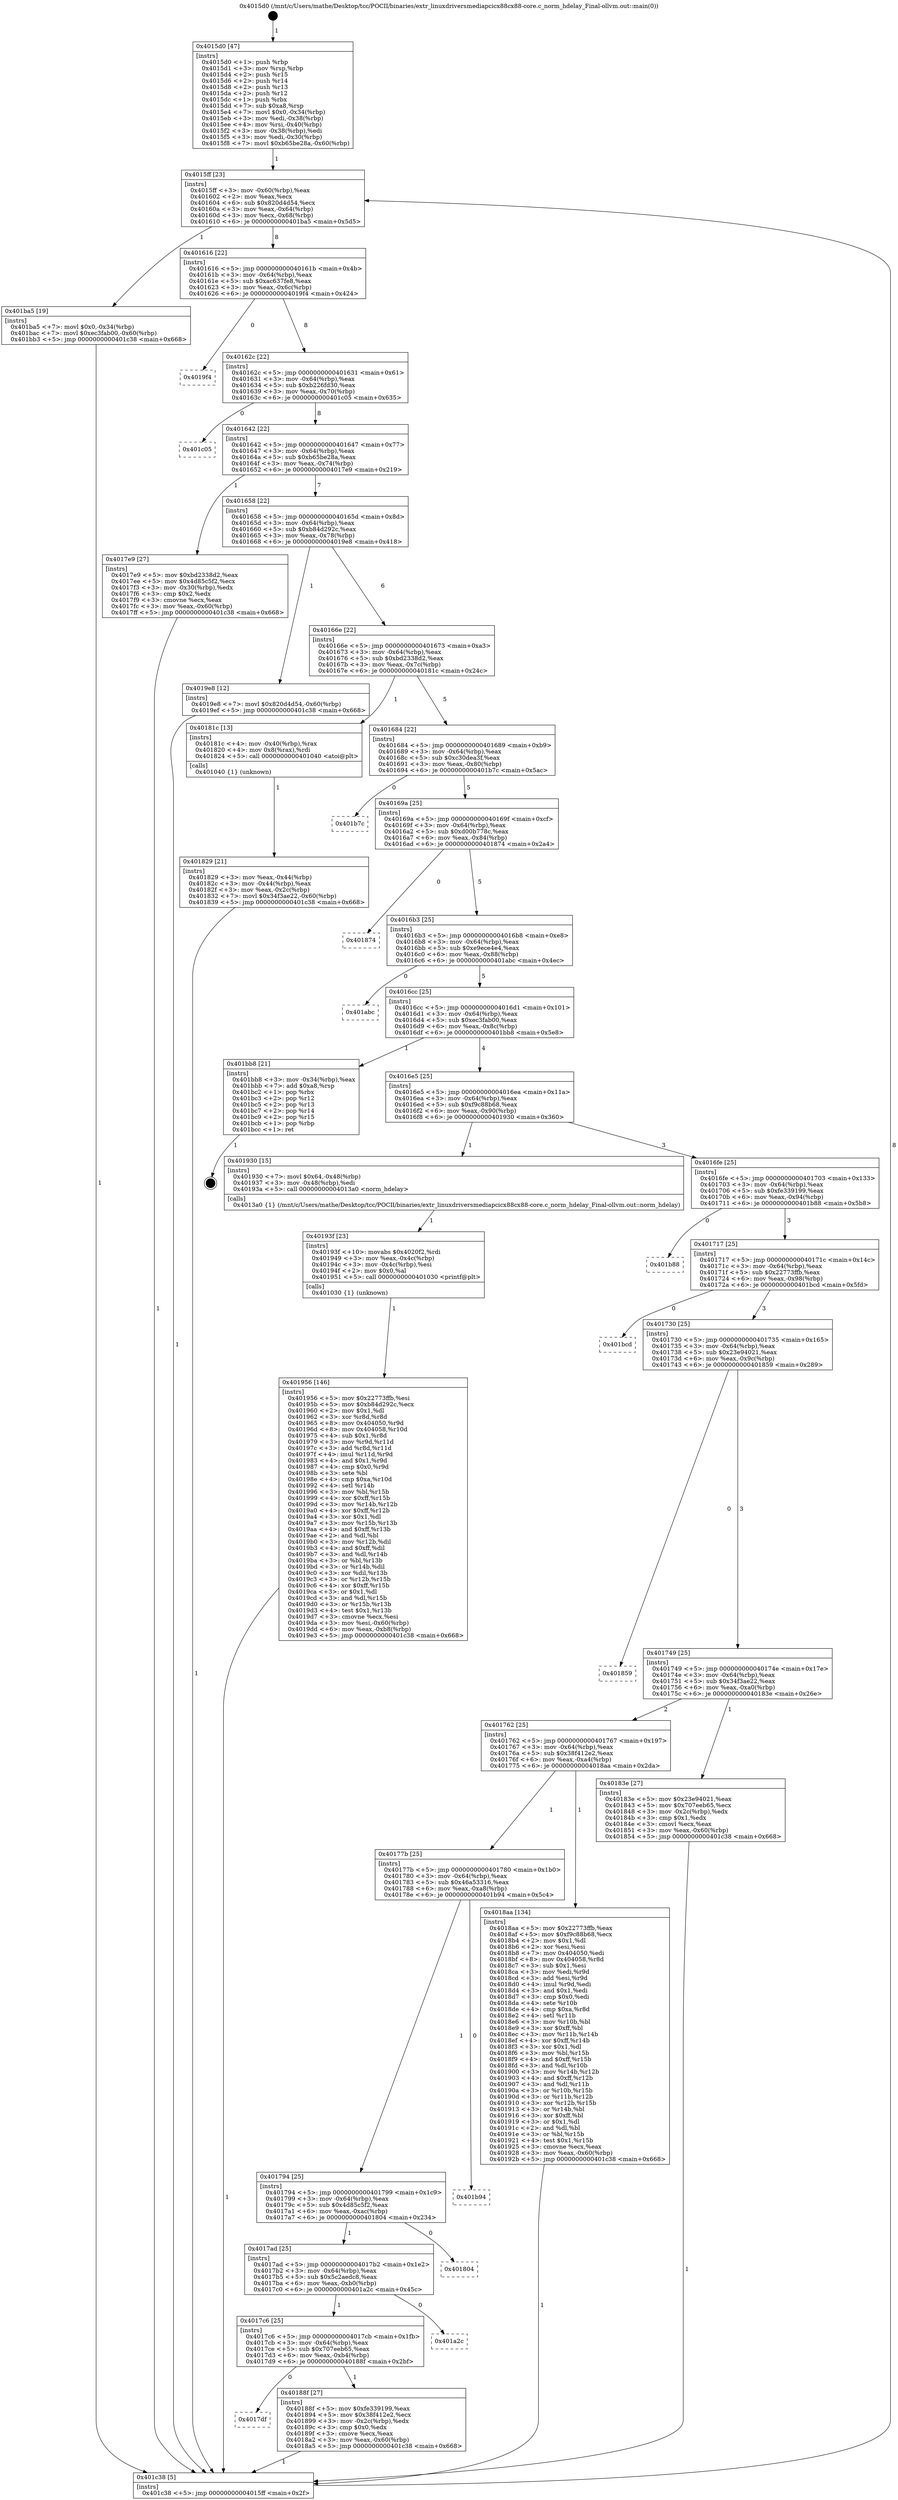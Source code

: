 digraph "0x4015d0" {
  label = "0x4015d0 (/mnt/c/Users/mathe/Desktop/tcc/POCII/binaries/extr_linuxdriversmediapcicx88cx88-core.c_norm_hdelay_Final-ollvm.out::main(0))"
  labelloc = "t"
  node[shape=record]

  Entry [label="",width=0.3,height=0.3,shape=circle,fillcolor=black,style=filled]
  "0x4015ff" [label="{
     0x4015ff [23]\l
     | [instrs]\l
     &nbsp;&nbsp;0x4015ff \<+3\>: mov -0x60(%rbp),%eax\l
     &nbsp;&nbsp;0x401602 \<+2\>: mov %eax,%ecx\l
     &nbsp;&nbsp;0x401604 \<+6\>: sub $0x820d4d54,%ecx\l
     &nbsp;&nbsp;0x40160a \<+3\>: mov %eax,-0x64(%rbp)\l
     &nbsp;&nbsp;0x40160d \<+3\>: mov %ecx,-0x68(%rbp)\l
     &nbsp;&nbsp;0x401610 \<+6\>: je 0000000000401ba5 \<main+0x5d5\>\l
  }"]
  "0x401ba5" [label="{
     0x401ba5 [19]\l
     | [instrs]\l
     &nbsp;&nbsp;0x401ba5 \<+7\>: movl $0x0,-0x34(%rbp)\l
     &nbsp;&nbsp;0x401bac \<+7\>: movl $0xec3fab00,-0x60(%rbp)\l
     &nbsp;&nbsp;0x401bb3 \<+5\>: jmp 0000000000401c38 \<main+0x668\>\l
  }"]
  "0x401616" [label="{
     0x401616 [22]\l
     | [instrs]\l
     &nbsp;&nbsp;0x401616 \<+5\>: jmp 000000000040161b \<main+0x4b\>\l
     &nbsp;&nbsp;0x40161b \<+3\>: mov -0x64(%rbp),%eax\l
     &nbsp;&nbsp;0x40161e \<+5\>: sub $0xac637fe8,%eax\l
     &nbsp;&nbsp;0x401623 \<+3\>: mov %eax,-0x6c(%rbp)\l
     &nbsp;&nbsp;0x401626 \<+6\>: je 00000000004019f4 \<main+0x424\>\l
  }"]
  Exit [label="",width=0.3,height=0.3,shape=circle,fillcolor=black,style=filled,peripheries=2]
  "0x4019f4" [label="{
     0x4019f4\l
  }", style=dashed]
  "0x40162c" [label="{
     0x40162c [22]\l
     | [instrs]\l
     &nbsp;&nbsp;0x40162c \<+5\>: jmp 0000000000401631 \<main+0x61\>\l
     &nbsp;&nbsp;0x401631 \<+3\>: mov -0x64(%rbp),%eax\l
     &nbsp;&nbsp;0x401634 \<+5\>: sub $0xb226fd30,%eax\l
     &nbsp;&nbsp;0x401639 \<+3\>: mov %eax,-0x70(%rbp)\l
     &nbsp;&nbsp;0x40163c \<+6\>: je 0000000000401c05 \<main+0x635\>\l
  }"]
  "0x401956" [label="{
     0x401956 [146]\l
     | [instrs]\l
     &nbsp;&nbsp;0x401956 \<+5\>: mov $0x22773ffb,%esi\l
     &nbsp;&nbsp;0x40195b \<+5\>: mov $0xb84d292c,%ecx\l
     &nbsp;&nbsp;0x401960 \<+2\>: mov $0x1,%dl\l
     &nbsp;&nbsp;0x401962 \<+3\>: xor %r8d,%r8d\l
     &nbsp;&nbsp;0x401965 \<+8\>: mov 0x404050,%r9d\l
     &nbsp;&nbsp;0x40196d \<+8\>: mov 0x404058,%r10d\l
     &nbsp;&nbsp;0x401975 \<+4\>: sub $0x1,%r8d\l
     &nbsp;&nbsp;0x401979 \<+3\>: mov %r9d,%r11d\l
     &nbsp;&nbsp;0x40197c \<+3\>: add %r8d,%r11d\l
     &nbsp;&nbsp;0x40197f \<+4\>: imul %r11d,%r9d\l
     &nbsp;&nbsp;0x401983 \<+4\>: and $0x1,%r9d\l
     &nbsp;&nbsp;0x401987 \<+4\>: cmp $0x0,%r9d\l
     &nbsp;&nbsp;0x40198b \<+3\>: sete %bl\l
     &nbsp;&nbsp;0x40198e \<+4\>: cmp $0xa,%r10d\l
     &nbsp;&nbsp;0x401992 \<+4\>: setl %r14b\l
     &nbsp;&nbsp;0x401996 \<+3\>: mov %bl,%r15b\l
     &nbsp;&nbsp;0x401999 \<+4\>: xor $0xff,%r15b\l
     &nbsp;&nbsp;0x40199d \<+3\>: mov %r14b,%r12b\l
     &nbsp;&nbsp;0x4019a0 \<+4\>: xor $0xff,%r12b\l
     &nbsp;&nbsp;0x4019a4 \<+3\>: xor $0x1,%dl\l
     &nbsp;&nbsp;0x4019a7 \<+3\>: mov %r15b,%r13b\l
     &nbsp;&nbsp;0x4019aa \<+4\>: and $0xff,%r13b\l
     &nbsp;&nbsp;0x4019ae \<+2\>: and %dl,%bl\l
     &nbsp;&nbsp;0x4019b0 \<+3\>: mov %r12b,%dil\l
     &nbsp;&nbsp;0x4019b3 \<+4\>: and $0xff,%dil\l
     &nbsp;&nbsp;0x4019b7 \<+3\>: and %dl,%r14b\l
     &nbsp;&nbsp;0x4019ba \<+3\>: or %bl,%r13b\l
     &nbsp;&nbsp;0x4019bd \<+3\>: or %r14b,%dil\l
     &nbsp;&nbsp;0x4019c0 \<+3\>: xor %dil,%r13b\l
     &nbsp;&nbsp;0x4019c3 \<+3\>: or %r12b,%r15b\l
     &nbsp;&nbsp;0x4019c6 \<+4\>: xor $0xff,%r15b\l
     &nbsp;&nbsp;0x4019ca \<+3\>: or $0x1,%dl\l
     &nbsp;&nbsp;0x4019cd \<+3\>: and %dl,%r15b\l
     &nbsp;&nbsp;0x4019d0 \<+3\>: or %r15b,%r13b\l
     &nbsp;&nbsp;0x4019d3 \<+4\>: test $0x1,%r13b\l
     &nbsp;&nbsp;0x4019d7 \<+3\>: cmovne %ecx,%esi\l
     &nbsp;&nbsp;0x4019da \<+3\>: mov %esi,-0x60(%rbp)\l
     &nbsp;&nbsp;0x4019dd \<+6\>: mov %eax,-0xb8(%rbp)\l
     &nbsp;&nbsp;0x4019e3 \<+5\>: jmp 0000000000401c38 \<main+0x668\>\l
  }"]
  "0x401c05" [label="{
     0x401c05\l
  }", style=dashed]
  "0x401642" [label="{
     0x401642 [22]\l
     | [instrs]\l
     &nbsp;&nbsp;0x401642 \<+5\>: jmp 0000000000401647 \<main+0x77\>\l
     &nbsp;&nbsp;0x401647 \<+3\>: mov -0x64(%rbp),%eax\l
     &nbsp;&nbsp;0x40164a \<+5\>: sub $0xb65be28a,%eax\l
     &nbsp;&nbsp;0x40164f \<+3\>: mov %eax,-0x74(%rbp)\l
     &nbsp;&nbsp;0x401652 \<+6\>: je 00000000004017e9 \<main+0x219\>\l
  }"]
  "0x40193f" [label="{
     0x40193f [23]\l
     | [instrs]\l
     &nbsp;&nbsp;0x40193f \<+10\>: movabs $0x4020f2,%rdi\l
     &nbsp;&nbsp;0x401949 \<+3\>: mov %eax,-0x4c(%rbp)\l
     &nbsp;&nbsp;0x40194c \<+3\>: mov -0x4c(%rbp),%esi\l
     &nbsp;&nbsp;0x40194f \<+2\>: mov $0x0,%al\l
     &nbsp;&nbsp;0x401951 \<+5\>: call 0000000000401030 \<printf@plt\>\l
     | [calls]\l
     &nbsp;&nbsp;0x401030 \{1\} (unknown)\l
  }"]
  "0x4017e9" [label="{
     0x4017e9 [27]\l
     | [instrs]\l
     &nbsp;&nbsp;0x4017e9 \<+5\>: mov $0xbd2338d2,%eax\l
     &nbsp;&nbsp;0x4017ee \<+5\>: mov $0x4d85c5f2,%ecx\l
     &nbsp;&nbsp;0x4017f3 \<+3\>: mov -0x30(%rbp),%edx\l
     &nbsp;&nbsp;0x4017f6 \<+3\>: cmp $0x2,%edx\l
     &nbsp;&nbsp;0x4017f9 \<+3\>: cmovne %ecx,%eax\l
     &nbsp;&nbsp;0x4017fc \<+3\>: mov %eax,-0x60(%rbp)\l
     &nbsp;&nbsp;0x4017ff \<+5\>: jmp 0000000000401c38 \<main+0x668\>\l
  }"]
  "0x401658" [label="{
     0x401658 [22]\l
     | [instrs]\l
     &nbsp;&nbsp;0x401658 \<+5\>: jmp 000000000040165d \<main+0x8d\>\l
     &nbsp;&nbsp;0x40165d \<+3\>: mov -0x64(%rbp),%eax\l
     &nbsp;&nbsp;0x401660 \<+5\>: sub $0xb84d292c,%eax\l
     &nbsp;&nbsp;0x401665 \<+3\>: mov %eax,-0x78(%rbp)\l
     &nbsp;&nbsp;0x401668 \<+6\>: je 00000000004019e8 \<main+0x418\>\l
  }"]
  "0x401c38" [label="{
     0x401c38 [5]\l
     | [instrs]\l
     &nbsp;&nbsp;0x401c38 \<+5\>: jmp 00000000004015ff \<main+0x2f\>\l
  }"]
  "0x4015d0" [label="{
     0x4015d0 [47]\l
     | [instrs]\l
     &nbsp;&nbsp;0x4015d0 \<+1\>: push %rbp\l
     &nbsp;&nbsp;0x4015d1 \<+3\>: mov %rsp,%rbp\l
     &nbsp;&nbsp;0x4015d4 \<+2\>: push %r15\l
     &nbsp;&nbsp;0x4015d6 \<+2\>: push %r14\l
     &nbsp;&nbsp;0x4015d8 \<+2\>: push %r13\l
     &nbsp;&nbsp;0x4015da \<+2\>: push %r12\l
     &nbsp;&nbsp;0x4015dc \<+1\>: push %rbx\l
     &nbsp;&nbsp;0x4015dd \<+7\>: sub $0xa8,%rsp\l
     &nbsp;&nbsp;0x4015e4 \<+7\>: movl $0x0,-0x34(%rbp)\l
     &nbsp;&nbsp;0x4015eb \<+3\>: mov %edi,-0x38(%rbp)\l
     &nbsp;&nbsp;0x4015ee \<+4\>: mov %rsi,-0x40(%rbp)\l
     &nbsp;&nbsp;0x4015f2 \<+3\>: mov -0x38(%rbp),%edi\l
     &nbsp;&nbsp;0x4015f5 \<+3\>: mov %edi,-0x30(%rbp)\l
     &nbsp;&nbsp;0x4015f8 \<+7\>: movl $0xb65be28a,-0x60(%rbp)\l
  }"]
  "0x4017df" [label="{
     0x4017df\l
  }", style=dashed]
  "0x4019e8" [label="{
     0x4019e8 [12]\l
     | [instrs]\l
     &nbsp;&nbsp;0x4019e8 \<+7\>: movl $0x820d4d54,-0x60(%rbp)\l
     &nbsp;&nbsp;0x4019ef \<+5\>: jmp 0000000000401c38 \<main+0x668\>\l
  }"]
  "0x40166e" [label="{
     0x40166e [22]\l
     | [instrs]\l
     &nbsp;&nbsp;0x40166e \<+5\>: jmp 0000000000401673 \<main+0xa3\>\l
     &nbsp;&nbsp;0x401673 \<+3\>: mov -0x64(%rbp),%eax\l
     &nbsp;&nbsp;0x401676 \<+5\>: sub $0xbd2338d2,%eax\l
     &nbsp;&nbsp;0x40167b \<+3\>: mov %eax,-0x7c(%rbp)\l
     &nbsp;&nbsp;0x40167e \<+6\>: je 000000000040181c \<main+0x24c\>\l
  }"]
  "0x40188f" [label="{
     0x40188f [27]\l
     | [instrs]\l
     &nbsp;&nbsp;0x40188f \<+5\>: mov $0xfe339199,%eax\l
     &nbsp;&nbsp;0x401894 \<+5\>: mov $0x38f412e2,%ecx\l
     &nbsp;&nbsp;0x401899 \<+3\>: mov -0x2c(%rbp),%edx\l
     &nbsp;&nbsp;0x40189c \<+3\>: cmp $0x0,%edx\l
     &nbsp;&nbsp;0x40189f \<+3\>: cmove %ecx,%eax\l
     &nbsp;&nbsp;0x4018a2 \<+3\>: mov %eax,-0x60(%rbp)\l
     &nbsp;&nbsp;0x4018a5 \<+5\>: jmp 0000000000401c38 \<main+0x668\>\l
  }"]
  "0x40181c" [label="{
     0x40181c [13]\l
     | [instrs]\l
     &nbsp;&nbsp;0x40181c \<+4\>: mov -0x40(%rbp),%rax\l
     &nbsp;&nbsp;0x401820 \<+4\>: mov 0x8(%rax),%rdi\l
     &nbsp;&nbsp;0x401824 \<+5\>: call 0000000000401040 \<atoi@plt\>\l
     | [calls]\l
     &nbsp;&nbsp;0x401040 \{1\} (unknown)\l
  }"]
  "0x401684" [label="{
     0x401684 [22]\l
     | [instrs]\l
     &nbsp;&nbsp;0x401684 \<+5\>: jmp 0000000000401689 \<main+0xb9\>\l
     &nbsp;&nbsp;0x401689 \<+3\>: mov -0x64(%rbp),%eax\l
     &nbsp;&nbsp;0x40168c \<+5\>: sub $0xc30dea3f,%eax\l
     &nbsp;&nbsp;0x401691 \<+3\>: mov %eax,-0x80(%rbp)\l
     &nbsp;&nbsp;0x401694 \<+6\>: je 0000000000401b7c \<main+0x5ac\>\l
  }"]
  "0x401829" [label="{
     0x401829 [21]\l
     | [instrs]\l
     &nbsp;&nbsp;0x401829 \<+3\>: mov %eax,-0x44(%rbp)\l
     &nbsp;&nbsp;0x40182c \<+3\>: mov -0x44(%rbp),%eax\l
     &nbsp;&nbsp;0x40182f \<+3\>: mov %eax,-0x2c(%rbp)\l
     &nbsp;&nbsp;0x401832 \<+7\>: movl $0x34f3ae22,-0x60(%rbp)\l
     &nbsp;&nbsp;0x401839 \<+5\>: jmp 0000000000401c38 \<main+0x668\>\l
  }"]
  "0x4017c6" [label="{
     0x4017c6 [25]\l
     | [instrs]\l
     &nbsp;&nbsp;0x4017c6 \<+5\>: jmp 00000000004017cb \<main+0x1fb\>\l
     &nbsp;&nbsp;0x4017cb \<+3\>: mov -0x64(%rbp),%eax\l
     &nbsp;&nbsp;0x4017ce \<+5\>: sub $0x707eeb65,%eax\l
     &nbsp;&nbsp;0x4017d3 \<+6\>: mov %eax,-0xb4(%rbp)\l
     &nbsp;&nbsp;0x4017d9 \<+6\>: je 000000000040188f \<main+0x2bf\>\l
  }"]
  "0x401b7c" [label="{
     0x401b7c\l
  }", style=dashed]
  "0x40169a" [label="{
     0x40169a [25]\l
     | [instrs]\l
     &nbsp;&nbsp;0x40169a \<+5\>: jmp 000000000040169f \<main+0xcf\>\l
     &nbsp;&nbsp;0x40169f \<+3\>: mov -0x64(%rbp),%eax\l
     &nbsp;&nbsp;0x4016a2 \<+5\>: sub $0xd00b778c,%eax\l
     &nbsp;&nbsp;0x4016a7 \<+6\>: mov %eax,-0x84(%rbp)\l
     &nbsp;&nbsp;0x4016ad \<+6\>: je 0000000000401874 \<main+0x2a4\>\l
  }"]
  "0x401a2c" [label="{
     0x401a2c\l
  }", style=dashed]
  "0x401874" [label="{
     0x401874\l
  }", style=dashed]
  "0x4016b3" [label="{
     0x4016b3 [25]\l
     | [instrs]\l
     &nbsp;&nbsp;0x4016b3 \<+5\>: jmp 00000000004016b8 \<main+0xe8\>\l
     &nbsp;&nbsp;0x4016b8 \<+3\>: mov -0x64(%rbp),%eax\l
     &nbsp;&nbsp;0x4016bb \<+5\>: sub $0xe9ece4e4,%eax\l
     &nbsp;&nbsp;0x4016c0 \<+6\>: mov %eax,-0x88(%rbp)\l
     &nbsp;&nbsp;0x4016c6 \<+6\>: je 0000000000401abc \<main+0x4ec\>\l
  }"]
  "0x4017ad" [label="{
     0x4017ad [25]\l
     | [instrs]\l
     &nbsp;&nbsp;0x4017ad \<+5\>: jmp 00000000004017b2 \<main+0x1e2\>\l
     &nbsp;&nbsp;0x4017b2 \<+3\>: mov -0x64(%rbp),%eax\l
     &nbsp;&nbsp;0x4017b5 \<+5\>: sub $0x5c2aedc8,%eax\l
     &nbsp;&nbsp;0x4017ba \<+6\>: mov %eax,-0xb0(%rbp)\l
     &nbsp;&nbsp;0x4017c0 \<+6\>: je 0000000000401a2c \<main+0x45c\>\l
  }"]
  "0x401abc" [label="{
     0x401abc\l
  }", style=dashed]
  "0x4016cc" [label="{
     0x4016cc [25]\l
     | [instrs]\l
     &nbsp;&nbsp;0x4016cc \<+5\>: jmp 00000000004016d1 \<main+0x101\>\l
     &nbsp;&nbsp;0x4016d1 \<+3\>: mov -0x64(%rbp),%eax\l
     &nbsp;&nbsp;0x4016d4 \<+5\>: sub $0xec3fab00,%eax\l
     &nbsp;&nbsp;0x4016d9 \<+6\>: mov %eax,-0x8c(%rbp)\l
     &nbsp;&nbsp;0x4016df \<+6\>: je 0000000000401bb8 \<main+0x5e8\>\l
  }"]
  "0x401804" [label="{
     0x401804\l
  }", style=dashed]
  "0x401bb8" [label="{
     0x401bb8 [21]\l
     | [instrs]\l
     &nbsp;&nbsp;0x401bb8 \<+3\>: mov -0x34(%rbp),%eax\l
     &nbsp;&nbsp;0x401bbb \<+7\>: add $0xa8,%rsp\l
     &nbsp;&nbsp;0x401bc2 \<+1\>: pop %rbx\l
     &nbsp;&nbsp;0x401bc3 \<+2\>: pop %r12\l
     &nbsp;&nbsp;0x401bc5 \<+2\>: pop %r13\l
     &nbsp;&nbsp;0x401bc7 \<+2\>: pop %r14\l
     &nbsp;&nbsp;0x401bc9 \<+2\>: pop %r15\l
     &nbsp;&nbsp;0x401bcb \<+1\>: pop %rbp\l
     &nbsp;&nbsp;0x401bcc \<+1\>: ret\l
  }"]
  "0x4016e5" [label="{
     0x4016e5 [25]\l
     | [instrs]\l
     &nbsp;&nbsp;0x4016e5 \<+5\>: jmp 00000000004016ea \<main+0x11a\>\l
     &nbsp;&nbsp;0x4016ea \<+3\>: mov -0x64(%rbp),%eax\l
     &nbsp;&nbsp;0x4016ed \<+5\>: sub $0xf9c88b68,%eax\l
     &nbsp;&nbsp;0x4016f2 \<+6\>: mov %eax,-0x90(%rbp)\l
     &nbsp;&nbsp;0x4016f8 \<+6\>: je 0000000000401930 \<main+0x360\>\l
  }"]
  "0x401794" [label="{
     0x401794 [25]\l
     | [instrs]\l
     &nbsp;&nbsp;0x401794 \<+5\>: jmp 0000000000401799 \<main+0x1c9\>\l
     &nbsp;&nbsp;0x401799 \<+3\>: mov -0x64(%rbp),%eax\l
     &nbsp;&nbsp;0x40179c \<+5\>: sub $0x4d85c5f2,%eax\l
     &nbsp;&nbsp;0x4017a1 \<+6\>: mov %eax,-0xac(%rbp)\l
     &nbsp;&nbsp;0x4017a7 \<+6\>: je 0000000000401804 \<main+0x234\>\l
  }"]
  "0x401930" [label="{
     0x401930 [15]\l
     | [instrs]\l
     &nbsp;&nbsp;0x401930 \<+7\>: movl $0x64,-0x48(%rbp)\l
     &nbsp;&nbsp;0x401937 \<+3\>: mov -0x48(%rbp),%edi\l
     &nbsp;&nbsp;0x40193a \<+5\>: call 00000000004013a0 \<norm_hdelay\>\l
     | [calls]\l
     &nbsp;&nbsp;0x4013a0 \{1\} (/mnt/c/Users/mathe/Desktop/tcc/POCII/binaries/extr_linuxdriversmediapcicx88cx88-core.c_norm_hdelay_Final-ollvm.out::norm_hdelay)\l
  }"]
  "0x4016fe" [label="{
     0x4016fe [25]\l
     | [instrs]\l
     &nbsp;&nbsp;0x4016fe \<+5\>: jmp 0000000000401703 \<main+0x133\>\l
     &nbsp;&nbsp;0x401703 \<+3\>: mov -0x64(%rbp),%eax\l
     &nbsp;&nbsp;0x401706 \<+5\>: sub $0xfe339199,%eax\l
     &nbsp;&nbsp;0x40170b \<+6\>: mov %eax,-0x94(%rbp)\l
     &nbsp;&nbsp;0x401711 \<+6\>: je 0000000000401b88 \<main+0x5b8\>\l
  }"]
  "0x401b94" [label="{
     0x401b94\l
  }", style=dashed]
  "0x401b88" [label="{
     0x401b88\l
  }", style=dashed]
  "0x401717" [label="{
     0x401717 [25]\l
     | [instrs]\l
     &nbsp;&nbsp;0x401717 \<+5\>: jmp 000000000040171c \<main+0x14c\>\l
     &nbsp;&nbsp;0x40171c \<+3\>: mov -0x64(%rbp),%eax\l
     &nbsp;&nbsp;0x40171f \<+5\>: sub $0x22773ffb,%eax\l
     &nbsp;&nbsp;0x401724 \<+6\>: mov %eax,-0x98(%rbp)\l
     &nbsp;&nbsp;0x40172a \<+6\>: je 0000000000401bcd \<main+0x5fd\>\l
  }"]
  "0x40177b" [label="{
     0x40177b [25]\l
     | [instrs]\l
     &nbsp;&nbsp;0x40177b \<+5\>: jmp 0000000000401780 \<main+0x1b0\>\l
     &nbsp;&nbsp;0x401780 \<+3\>: mov -0x64(%rbp),%eax\l
     &nbsp;&nbsp;0x401783 \<+5\>: sub $0x46a53316,%eax\l
     &nbsp;&nbsp;0x401788 \<+6\>: mov %eax,-0xa8(%rbp)\l
     &nbsp;&nbsp;0x40178e \<+6\>: je 0000000000401b94 \<main+0x5c4\>\l
  }"]
  "0x401bcd" [label="{
     0x401bcd\l
  }", style=dashed]
  "0x401730" [label="{
     0x401730 [25]\l
     | [instrs]\l
     &nbsp;&nbsp;0x401730 \<+5\>: jmp 0000000000401735 \<main+0x165\>\l
     &nbsp;&nbsp;0x401735 \<+3\>: mov -0x64(%rbp),%eax\l
     &nbsp;&nbsp;0x401738 \<+5\>: sub $0x23e94021,%eax\l
     &nbsp;&nbsp;0x40173d \<+6\>: mov %eax,-0x9c(%rbp)\l
     &nbsp;&nbsp;0x401743 \<+6\>: je 0000000000401859 \<main+0x289\>\l
  }"]
  "0x4018aa" [label="{
     0x4018aa [134]\l
     | [instrs]\l
     &nbsp;&nbsp;0x4018aa \<+5\>: mov $0x22773ffb,%eax\l
     &nbsp;&nbsp;0x4018af \<+5\>: mov $0xf9c88b68,%ecx\l
     &nbsp;&nbsp;0x4018b4 \<+2\>: mov $0x1,%dl\l
     &nbsp;&nbsp;0x4018b6 \<+2\>: xor %esi,%esi\l
     &nbsp;&nbsp;0x4018b8 \<+7\>: mov 0x404050,%edi\l
     &nbsp;&nbsp;0x4018bf \<+8\>: mov 0x404058,%r8d\l
     &nbsp;&nbsp;0x4018c7 \<+3\>: sub $0x1,%esi\l
     &nbsp;&nbsp;0x4018ca \<+3\>: mov %edi,%r9d\l
     &nbsp;&nbsp;0x4018cd \<+3\>: add %esi,%r9d\l
     &nbsp;&nbsp;0x4018d0 \<+4\>: imul %r9d,%edi\l
     &nbsp;&nbsp;0x4018d4 \<+3\>: and $0x1,%edi\l
     &nbsp;&nbsp;0x4018d7 \<+3\>: cmp $0x0,%edi\l
     &nbsp;&nbsp;0x4018da \<+4\>: sete %r10b\l
     &nbsp;&nbsp;0x4018de \<+4\>: cmp $0xa,%r8d\l
     &nbsp;&nbsp;0x4018e2 \<+4\>: setl %r11b\l
     &nbsp;&nbsp;0x4018e6 \<+3\>: mov %r10b,%bl\l
     &nbsp;&nbsp;0x4018e9 \<+3\>: xor $0xff,%bl\l
     &nbsp;&nbsp;0x4018ec \<+3\>: mov %r11b,%r14b\l
     &nbsp;&nbsp;0x4018ef \<+4\>: xor $0xff,%r14b\l
     &nbsp;&nbsp;0x4018f3 \<+3\>: xor $0x1,%dl\l
     &nbsp;&nbsp;0x4018f6 \<+3\>: mov %bl,%r15b\l
     &nbsp;&nbsp;0x4018f9 \<+4\>: and $0xff,%r15b\l
     &nbsp;&nbsp;0x4018fd \<+3\>: and %dl,%r10b\l
     &nbsp;&nbsp;0x401900 \<+3\>: mov %r14b,%r12b\l
     &nbsp;&nbsp;0x401903 \<+4\>: and $0xff,%r12b\l
     &nbsp;&nbsp;0x401907 \<+3\>: and %dl,%r11b\l
     &nbsp;&nbsp;0x40190a \<+3\>: or %r10b,%r15b\l
     &nbsp;&nbsp;0x40190d \<+3\>: or %r11b,%r12b\l
     &nbsp;&nbsp;0x401910 \<+3\>: xor %r12b,%r15b\l
     &nbsp;&nbsp;0x401913 \<+3\>: or %r14b,%bl\l
     &nbsp;&nbsp;0x401916 \<+3\>: xor $0xff,%bl\l
     &nbsp;&nbsp;0x401919 \<+3\>: or $0x1,%dl\l
     &nbsp;&nbsp;0x40191c \<+2\>: and %dl,%bl\l
     &nbsp;&nbsp;0x40191e \<+3\>: or %bl,%r15b\l
     &nbsp;&nbsp;0x401921 \<+4\>: test $0x1,%r15b\l
     &nbsp;&nbsp;0x401925 \<+3\>: cmovne %ecx,%eax\l
     &nbsp;&nbsp;0x401928 \<+3\>: mov %eax,-0x60(%rbp)\l
     &nbsp;&nbsp;0x40192b \<+5\>: jmp 0000000000401c38 \<main+0x668\>\l
  }"]
  "0x401859" [label="{
     0x401859\l
  }", style=dashed]
  "0x401749" [label="{
     0x401749 [25]\l
     | [instrs]\l
     &nbsp;&nbsp;0x401749 \<+5\>: jmp 000000000040174e \<main+0x17e\>\l
     &nbsp;&nbsp;0x40174e \<+3\>: mov -0x64(%rbp),%eax\l
     &nbsp;&nbsp;0x401751 \<+5\>: sub $0x34f3ae22,%eax\l
     &nbsp;&nbsp;0x401756 \<+6\>: mov %eax,-0xa0(%rbp)\l
     &nbsp;&nbsp;0x40175c \<+6\>: je 000000000040183e \<main+0x26e\>\l
  }"]
  "0x401762" [label="{
     0x401762 [25]\l
     | [instrs]\l
     &nbsp;&nbsp;0x401762 \<+5\>: jmp 0000000000401767 \<main+0x197\>\l
     &nbsp;&nbsp;0x401767 \<+3\>: mov -0x64(%rbp),%eax\l
     &nbsp;&nbsp;0x40176a \<+5\>: sub $0x38f412e2,%eax\l
     &nbsp;&nbsp;0x40176f \<+6\>: mov %eax,-0xa4(%rbp)\l
     &nbsp;&nbsp;0x401775 \<+6\>: je 00000000004018aa \<main+0x2da\>\l
  }"]
  "0x40183e" [label="{
     0x40183e [27]\l
     | [instrs]\l
     &nbsp;&nbsp;0x40183e \<+5\>: mov $0x23e94021,%eax\l
     &nbsp;&nbsp;0x401843 \<+5\>: mov $0x707eeb65,%ecx\l
     &nbsp;&nbsp;0x401848 \<+3\>: mov -0x2c(%rbp),%edx\l
     &nbsp;&nbsp;0x40184b \<+3\>: cmp $0x1,%edx\l
     &nbsp;&nbsp;0x40184e \<+3\>: cmovl %ecx,%eax\l
     &nbsp;&nbsp;0x401851 \<+3\>: mov %eax,-0x60(%rbp)\l
     &nbsp;&nbsp;0x401854 \<+5\>: jmp 0000000000401c38 \<main+0x668\>\l
  }"]
  Entry -> "0x4015d0" [label=" 1"]
  "0x4015ff" -> "0x401ba5" [label=" 1"]
  "0x4015ff" -> "0x401616" [label=" 8"]
  "0x401bb8" -> Exit [label=" 1"]
  "0x401616" -> "0x4019f4" [label=" 0"]
  "0x401616" -> "0x40162c" [label=" 8"]
  "0x401ba5" -> "0x401c38" [label=" 1"]
  "0x40162c" -> "0x401c05" [label=" 0"]
  "0x40162c" -> "0x401642" [label=" 8"]
  "0x4019e8" -> "0x401c38" [label=" 1"]
  "0x401642" -> "0x4017e9" [label=" 1"]
  "0x401642" -> "0x401658" [label=" 7"]
  "0x4017e9" -> "0x401c38" [label=" 1"]
  "0x4015d0" -> "0x4015ff" [label=" 1"]
  "0x401c38" -> "0x4015ff" [label=" 8"]
  "0x401956" -> "0x401c38" [label=" 1"]
  "0x401658" -> "0x4019e8" [label=" 1"]
  "0x401658" -> "0x40166e" [label=" 6"]
  "0x40193f" -> "0x401956" [label=" 1"]
  "0x40166e" -> "0x40181c" [label=" 1"]
  "0x40166e" -> "0x401684" [label=" 5"]
  "0x40181c" -> "0x401829" [label=" 1"]
  "0x401829" -> "0x401c38" [label=" 1"]
  "0x401930" -> "0x40193f" [label=" 1"]
  "0x401684" -> "0x401b7c" [label=" 0"]
  "0x401684" -> "0x40169a" [label=" 5"]
  "0x40188f" -> "0x401c38" [label=" 1"]
  "0x40169a" -> "0x401874" [label=" 0"]
  "0x40169a" -> "0x4016b3" [label=" 5"]
  "0x4017c6" -> "0x4017df" [label=" 0"]
  "0x4016b3" -> "0x401abc" [label=" 0"]
  "0x4016b3" -> "0x4016cc" [label=" 5"]
  "0x4018aa" -> "0x401c38" [label=" 1"]
  "0x4016cc" -> "0x401bb8" [label=" 1"]
  "0x4016cc" -> "0x4016e5" [label=" 4"]
  "0x4017ad" -> "0x4017c6" [label=" 1"]
  "0x4016e5" -> "0x401930" [label=" 1"]
  "0x4016e5" -> "0x4016fe" [label=" 3"]
  "0x4017c6" -> "0x40188f" [label=" 1"]
  "0x4016fe" -> "0x401b88" [label=" 0"]
  "0x4016fe" -> "0x401717" [label=" 3"]
  "0x401794" -> "0x4017ad" [label=" 1"]
  "0x401717" -> "0x401bcd" [label=" 0"]
  "0x401717" -> "0x401730" [label=" 3"]
  "0x4017ad" -> "0x401a2c" [label=" 0"]
  "0x401730" -> "0x401859" [label=" 0"]
  "0x401730" -> "0x401749" [label=" 3"]
  "0x40177b" -> "0x401794" [label=" 1"]
  "0x401749" -> "0x40183e" [label=" 1"]
  "0x401749" -> "0x401762" [label=" 2"]
  "0x40183e" -> "0x401c38" [label=" 1"]
  "0x40177b" -> "0x401b94" [label=" 0"]
  "0x401762" -> "0x4018aa" [label=" 1"]
  "0x401762" -> "0x40177b" [label=" 1"]
  "0x401794" -> "0x401804" [label=" 0"]
}
